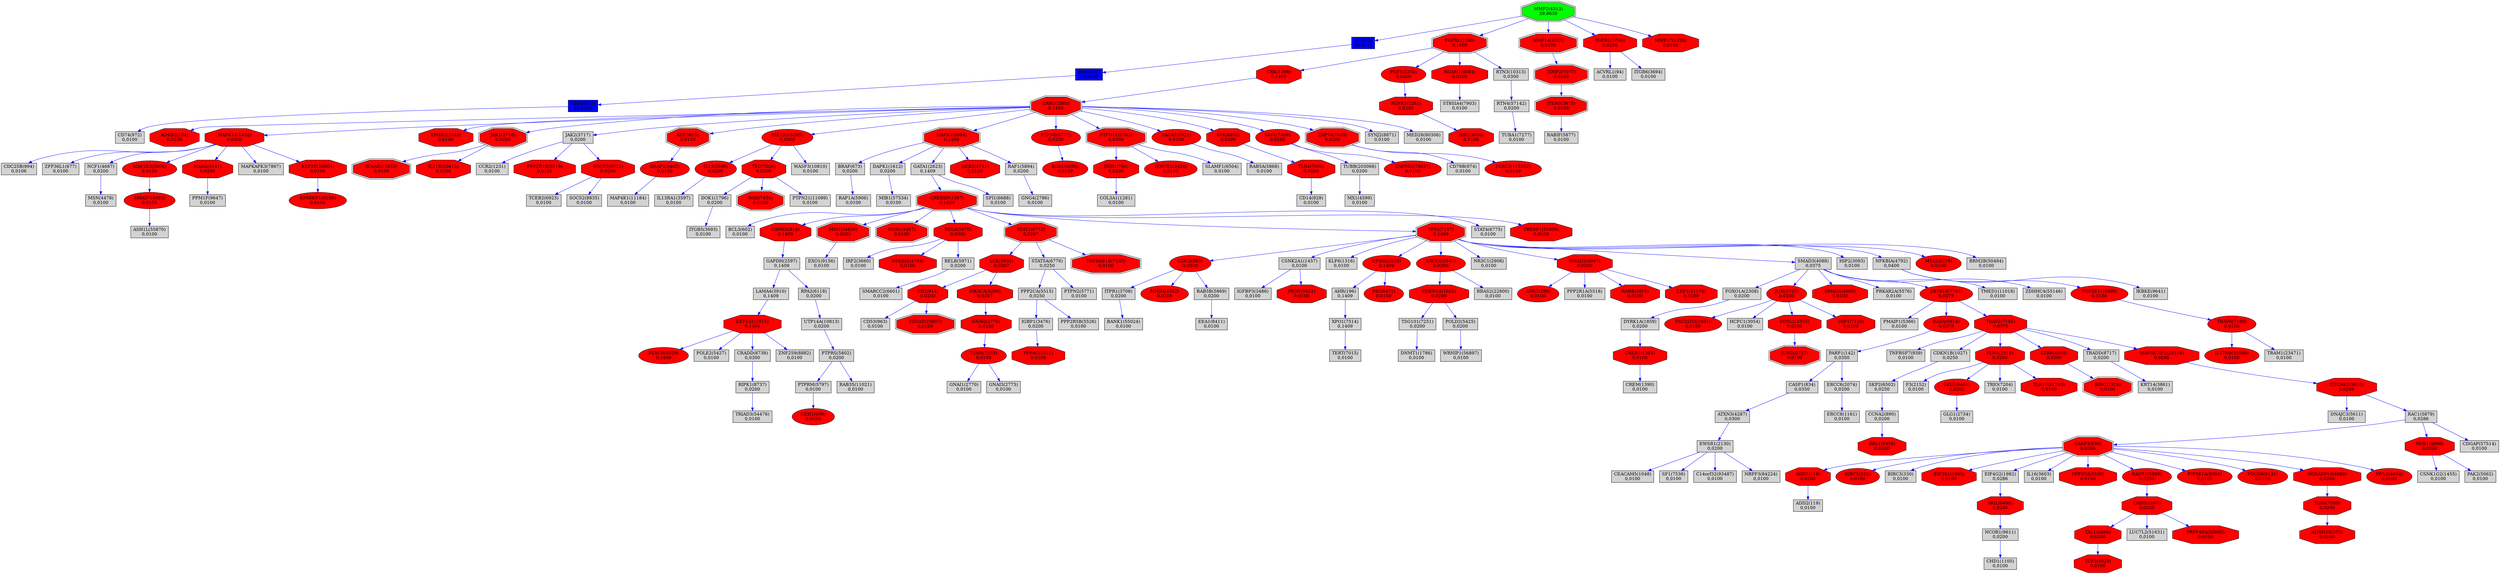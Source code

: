 digraph tmp_ans17 {
N_0 [shape = octagon, style = filled, fillcolor = red, label = "ADD1(118)\n0,0200"];
N_1 [shape = box, style = filled, fillcolor = lightgray, label = "ADD2(119)\n0,0100"];
N_2 [shape = box, style = filled, fillcolor = lightgray, label = "PARP1(142)\n0,0350"];
N_3 [shape = octagon, style = filled, fillcolor = red, label = "ADRB2(154)\n0,0100"];
N_4 [shape = box, style = filled, fillcolor = lightgray, label = "AHR(196)\n0,1409"];
N_5 [shape = box, style = filled, fillcolor = blue, label = "A2M(2)\n29,8539"];
N_6 [shape = box, style = filled, fillcolor = lightgray, label = "ACVRL1(94)\n0,0100"];
N_7 [shape = ellipse, style = filled, fillcolor = red, label = "BIRC5(332)\n0,0100"];
N_8 [shape = octagon, style = filled, fillcolor = red, label = "ADAM10(102)\n0,0100"];
N_9 [shape = box, style = filled, fillcolor = blue, label = "B2M(567)\n29,8439"];
N_10 [shape = box, style = filled, fillcolor = lightgray, label = "BRAF(673)\n0,0200"];
N_11 [shape = octagon, style = filled, fillcolor = red, label = "DDR1(780)\n0,0200"];
N_12 [shape = box, style = filled, fillcolor = lightgray, label = "CASP1(834)\n0,0350"];
N_13 [shape = doubleoctagon, style = filled, fillcolor = red, label = "CASP3(836)\n0,0286"];
N_14 [shape = box, style = filled, fillcolor = lightgray, label = "BIRC3(330)\n0,0100"];
N_15 [shape = doubleoctagon, style = filled, fillcolor = red, label = "BIRC2(329)\n0,0100"];
N_16 [shape = octagon, style = filled, fillcolor = red, label = "CD2(914)\n0,0200"];
N_17 [shape = box, style = filled, fillcolor = lightgray, label = "TNFRSF7(939)\n0,0100"];
N_18 [shape = box, style = filled, fillcolor = lightgray, label = "CD74(972)\n0,0100"];
N_19 [shape = box, style = filled, fillcolor = blue, label = "CD1D(912)\n29,8339"];
N_20 [shape = box, style = filled, fillcolor = lightgray, label = "CCNA2(890)\n0,0200"];
N_21 [shape = ellipse, style = filled, fillcolor = red, label = "CDC2(983)\n0,0300"];
N_22 [shape = ellipse, style = filled, fillcolor = red, label = "CDH1(999)\n0,0100"];
N_23 [shape = octagon, style = filled, fillcolor = red, label = "CDKN1A(1026)\n0,0200"];
N_24 [shape = octagon, style = filled, fillcolor = red, label = "CHD3(1107)\n0,0200"];
N_25 [shape = box, style = filled, fillcolor = lightgray, label = "CDC25B(994)\n0,0106"];
N_26 [shape = box, style = filled, fillcolor = lightgray, label = "CDKN1B(1027)\n0,0250"];
N_27 [shape = box, style = filled, fillcolor = lightgray, label = "CCR2(1231)\n0,0100"];
N_28 [shape = box, style = filled, fillcolor = lightgray, label = "BCL3(602)\n0,0100"];
N_29 [shape = octagon, style = filled, fillcolor = red, label = "CREB1(1385)\n0,0100"];
N_30 [shape = doubleoctagon, style = filled, fillcolor = red, label = "CREBBP(1387)\n0,1409"];
N_31 [shape = octagon, style = filled, fillcolor = red, label = "CAMK4(814)\n0,1409"];
N_32 [shape = box, style = filled, fillcolor = lightgray, label = "CREM(1390)\n0,0100"];
N_33 [shape = octagon, style = filled, fillcolor = red, label = "CRK(1398)\n0,1409"];
N_34 [shape = box, style = filled, fillcolor = lightgray, label = "ZFP36L1(677)\n0,0100"];
N_35 [shape = box, style = filled, fillcolor = lightgray, label = "CSNK2A1(1457)\n0,0100"];
N_36 [shape = octagon, style = filled, fillcolor = red, label = "MAPK14(1432)\n0,0300"];
N_37 [shape = box, style = filled, fillcolor = lightgray, label = "CD14(929)\n0,0100"];
N_38 [shape = box, style = filled, fillcolor = lightgray, label = "DAPK1(1612)\n0,0200"];
N_39 [shape = box, style = filled, fillcolor = lightgray, label = "ERCC8(1161)\n0,0100"];
N_40 [shape = box, style = filled, fillcolor = lightgray, label = "DNMT1(1786)\n0,0100"];
N_41 [shape = ellipse, style = filled, fillcolor = red, label = "TSC22D3(1831)\n0,0100"];
N_42 [shape = octagon, style = filled, fillcolor = red, label = "EEF1A1(1915)\n0,1409"];
N_43 [shape = box, style = filled, fillcolor = lightgray, label = "KLF6(1316)\n0,0100"];
N_44 [shape = octagon, style = filled, fillcolor = red, label = "EIF2S1(1965)\n0,0100"];
N_45 [shape = box, style = filled, fillcolor = lightgray, label = "EIF4G2(1982)\n0,0286"];
N_46 [shape = ellipse, style = filled, fillcolor = red, label = "EP300(2033)\n0,1409"];
N_47 [shape = octagon, style = filled, fillcolor = red, label = "EPHB2(2048)\n0,0100"];
N_48 [shape = box, style = filled, fillcolor = lightgray, label = "CEACAM5(1048)\n0,0100"];
N_49 [shape = box, style = filled, fillcolor = lightgray, label = "EWSR1(2130)\n0,0200"];
N_50 [shape = box, style = filled, fillcolor = lightgray, label = "F3(2152)\n0,0100"];
N_51 [shape = box, style = filled, fillcolor = lightgray, label = "DOK1(1796)\n0,0200"];
N_52 [shape = box, style = filled, fillcolor = lightgray, label = "COL3A1(1281)\n0,0100"];
N_53 [shape = doubleoctagon, style = filled, fillcolor = red, label = "FGFR1(2260)\n0,1409"];
N_54 [shape = ellipse, style = filled, fillcolor = red, label = "FGF5(2250)\n0,0300"];
N_55 [shape = octagon, style = filled, fillcolor = red, label = "FGFR3(2261)\n0,0200"];
N_56 [shape = box, style = filled, fillcolor = lightgray, label = "DYRK1A(1859)\n0,0200"];
N_57 [shape = octagon, style = filled, fillcolor = red, label = "FLNA(2316)\n0,0200"];
N_58 [shape = box, style = filled, fillcolor = lightgray, label = "CD79B(974)\n0,0100"];
N_59 [shape = box, style = filled, fillcolor = lightgray, label = "FOXO1A(2308)\n0,0200"];
N_60 [shape = box, style = filled, fillcolor = lightgray, label = "GAPDH(2597)\n0,1409"];
N_61 [shape = ellipse, style = filled, fillcolor = red, label = "XRCC6(2547)\n0,0200"];
N_62 [shape = box, style = filled, fillcolor = lightgray, label = "CD53(963)\n0,0100"];
N_63 [shape = box, style = filled, fillcolor = lightgray, label = "GNAI1(2770)\n0,0100"];
N_64 [shape = box, style = filled, fillcolor = lightgray, label = "GNAI3(2773)\n0,0100"];
N_65 [shape = octagon, style = filled, fillcolor = red, label = "GNAQ(2776)\n0,0150"];
N_66 [shape = doubleoctagon, style = filled, fillcolor = red, label = "GRB2(2885)\n0,1409"];
N_67 [shape = box, style = filled, fillcolor = lightgray, label = "NR3C1(2908)\n0,0100"];
N_68 [shape = box, style = filled, fillcolor = lightgray, label = "ERCC6(2074)\n0,0200"];
N_69 [shape = octagon, style = filled, fillcolor = red, label = "HBZ(3050)\n0,0100"];
N_70 [shape = box, style = filled, fillcolor = lightgray, label = "HCFC1(3054)\n0,0100"];
N_71 [shape = box, style = filled, fillcolor = lightgray, label = "CHD1(1105)\n0,0100"];
N_72 [shape = doubleoctagon, style = filled, fillcolor = red, label = "IFNAR2(3455)\n0,0100"];
N_73 [shape = ellipse, style = filled, fillcolor = red, label = "IFNGR1(3459)\n0,0100"];
N_74 [shape = ellipse, style = filled, fillcolor = red, label = "IL13(3596)\n0,0200"];
N_75 [shape = box, style = filled, fillcolor = lightgray, label = "IL16(3603)\n0,0100"];
N_76 [shape = doubleoctagon, style = filled, fillcolor = red, label = "ITGA3(3675)\n0,0100"];
N_77 [shape = box, style = filled, fillcolor = lightgray, label = "ITGB5(3693)\n0,0100"];
N_78 [shape = box, style = filled, fillcolor = lightgray, label = "ITPR1(3708)\n0,0200"];
N_79 [shape = doubleoctagon, style = filled, fillcolor = red, label = "JAK1(3716)\n0,0200"];
N_80 [shape = box, style = filled, fillcolor = lightgray, label = "JAK2(3717)\n0,0200"];
N_81 [shape = ellipse, style = filled, fillcolor = red, label = "JUN(3725)\n0,0200"];
N_82 [shape = octagon, style = filled, fillcolor = red, label = "FOSL2(2355)\n0,0200"];
N_83 [shape = ellipse, style = filled, fillcolor = red, label = "ANK3(288)\n0,0100"];
N_84 [shape = doubleoctagon, style = filled, fillcolor = red, label = "KIT(3815)\n0,0150"];
N_85 [shape = box, style = filled, fillcolor = lightgray, label = "IGFBP3(3486)\n0,0100"];
N_86 [shape = octagon, style = filled, fillcolor = red, label = "LCK(3932)\n0,0267"];
N_87 [shape = box, style = filled, fillcolor = lightgray, label = "GATA1(2623)\n0,1409"];
N_88 [shape = octagon, style = filled, fillcolor = red, label = "LTBR(4055)\n0,0200"];
N_89 [shape = octagon, style = filled, fillcolor = red, label = "SMAD2(4087)\n0,0200"];
N_90 [shape = doubleoctagon, style = filled, fillcolor = red, label = "JUND(3727)\n0,0100"];
N_91 [shape = box, style = filled, fillcolor = lightgray, label = "SMAD3(4088)\n0,0375"];
N_92 [shape = octagon, style = filled, fillcolor = red, label = "SMAD4(4089)\n0,0100"];
N_93 [shape = ellipse, style = filled, fillcolor = red, label = "SMAD7(4092)\n0,0150"];
N_94 [shape = box, style = filled, fillcolor = lightgray, label = "IGBP1(3476)\n0,0200"];
N_95 [shape = doubleoctagon, style = filled, fillcolor = green, label = "MMP2(4313)\n29,8639"];
N_96 [shape = doubleoctagon, style = filled, fillcolor = red, label = "MSH2(4436)\n0,0200"];
N_97 [shape = box, style = filled, fillcolor = lightgray, label = "MSN(4478)\n0,0100"];
N_98 [shape = doubleoctagon, style = filled, fillcolor = red, label = "MSX1(4487)\n0,0100"];
N_99 [shape = box, style = filled, fillcolor = lightgray, label = "MX1(4599)\n0,0100"];
N_100 [shape = octagon, style = filled, fillcolor = red, label = "NCAM1(4684)\n0,0200"];
N_101 [shape = box, style = filled, fillcolor = lightgray, label = "NCF1(4687)\n0,0200"];
N_102 [shape = box, style = filled, fillcolor = lightgray, label = "CSNK1G2(1455)\n0,0100"];
N_103 [shape = box, style = filled, fillcolor = lightgray, label = "HIP2(3093)\n0,0100"];
N_104 [shape = octagon, style = filled, fillcolor = red, label = "NCK1(4690)\n0,0200"];
N_105 [shape = octagon, style = filled, fillcolor = red, label = "NEK2(4751)\n0,0100"];
N_106 [shape = box, style = filled, fillcolor = lightgray, label = "IRF2(3660)\n0,0100"];
N_107 [shape = box, style = filled, fillcolor = lightgray, label = "GLG1(2734)\n0,0100"];
N_108 [shape = box, style = filled, fillcolor = lightgray, label = "NFKBIA(4792)\n0,0400"];
N_109 [shape = box, style = filled, fillcolor = lightgray, label = "PAK2(5062)\n0,0100"];
N_110 [shape = ellipse, style = filled, fillcolor = red, label = "PIK3R1(5295)\n0,0300"];
N_111 [shape = octagon, style = filled, fillcolor = red, label = "PIK3CA(5290)\n0,0267"];
N_112 [shape = box, style = filled, fillcolor = lightgray, label = "KRT14(3861)\n0,0100"];
N_113 [shape = box, style = filled, fillcolor = lightgray, label = "PMAIP1(5366)\n0,0100"];
N_114 [shape = box, style = filled, fillcolor = lightgray, label = "PPP2CA(5515)\n0,0250"];
N_115 [shape = octagon, style = filled, fillcolor = red, label = "PPP2R1B(5519)\n0,0100"];
N_116 [shape = box, style = filled, fillcolor = lightgray, label = "PPP2R1A(5518)\n0,0100"];
N_117 [shape = octagon, style = filled, fillcolor = red, label = "PPP3CA(5530)\n0,0100"];
N_118 [shape = octagon, style = filled, fillcolor = red, label = "NFKBIE(4794)\n0,0100"];
N_119 [shape = box, style = filled, fillcolor = lightgray, label = "PRKAR2A(5576)\n0,0100"];
N_120 [shape = doubleoctagon, style = filled, fillcolor = red, label = "MAPK1(5594)\n0,1409"];
N_121 [shape = octagon, style = filled, fillcolor = red, label = "EIF2AK2(5610)\n0,0286"];
N_122 [shape = box, style = filled, fillcolor = lightgray, label = "DNAJC3(5611)\n0,0100"];
N_123 [shape = octagon, style = filled, fillcolor = red, label = "PRNP(5621)\n0,0100"];
N_124 [shape = box, style = filled, fillcolor = lightgray, label = "ATXN3(4287)\n0,0300"];
N_125 [shape = box, style = filled, fillcolor = lightgray, label = "LAMA4(3910)\n0,1409"];
N_126 [shape = ellipse, style = filled, fillcolor = red, label = "PTPN6(5777)\n0,0200"];
N_127 [shape = box, style = filled, fillcolor = lightgray, label = "PTPRM(5797)\n0,0100"];
N_128 [shape = doubleoctagon, style = filled, fillcolor = red, label = "PTPN11(5781)\n0,0300"];
N_129 [shape = box, style = filled, fillcolor = lightgray, label = "RAB5A(5868)\n0,0100"];
N_130 [shape = box, style = filled, fillcolor = lightgray, label = "RAC1(5879)\n0,0286"];
N_131 [shape = ellipse, style = filled, fillcolor = red, label = "RAD51(5888)\n0,0200"];
N_132 [shape = box, style = filled, fillcolor = lightgray, label = "RAF1(5894)\n0,0200"];
N_133 [shape = box, style = filled, fillcolor = lightgray, label = "GNG4(2786)\n0,0100"];
N_134 [shape = box, style = filled, fillcolor = lightgray, label = "RAP1A(5906)\n0,0100"];
N_135 [shape = ellipse, style = filled, fillcolor = red, label = "RASA1(5921)\n0,0100"];
N_136 [shape = ellipse, style = filled, fillcolor = red, label = "MNDA(4332)\n0,0100"];
N_137 [shape = ellipse, style = filled, fillcolor = red, label = "RARA(5914)\n0,0375"];
N_138 [shape = octagon, style = filled, fillcolor = red, label = "RBL1(5933)\n0,0100"];
N_139 [shape = octagon, style = filled, fillcolor = red, label = "PPP4C(5531)\n0,0100"];
N_140 [shape = octagon, style = filled, fillcolor = red, label = "RELA(5970)\n0,0300"];
N_141 [shape = box, style = filled, fillcolor = lightgray, label = "RELB(5971)\n0,0200"];
N_142 [shape = box, style = filled, fillcolor = lightgray, label = "RPA2(6118)\n0,0200"];
N_143 [shape = octagon, style = filled, fillcolor = red, label = "RARB(5915)\n0,0100"];
N_144 [shape = ellipse, style = filled, fillcolor = red, label = "MAP2K3(5606)\n0,0150"];
N_145 [shape = doubleoctagon, style = filled, fillcolor = red, label = "MMP14(4323)\n0,0100"];
N_146 [shape = ellipse, style = filled, fillcolor = red, label = "SELE(6401)\n0,0200"];
N_147 [shape = box, style = filled, fillcolor = lightgray, label = "PTPN2(5771)\n0,0100"];
N_148 [shape = octagon, style = filled, fillcolor = red, label = "SKIL(6498)\n0,0286"];
N_149 [shape = box, style = filled, fillcolor = lightgray, label = "SLAMF1(6504)\n0,0100"];
N_150 [shape = box, style = filled, fillcolor = lightgray, label = "SPI1(6688)\n0,0100"];
N_151 [shape = doubleoctagon, style = filled, fillcolor = red, label = "STAT1(6772)\n0,0267"];
N_152 [shape = box, style = filled, fillcolor = lightgray, label = "STAT5A(6776)\n0,0250"];
N_153 [shape = ellipse, style = filled, fillcolor = red, label = "RPS6KB1(6198)\n0,0100"];
N_154 [shape = ellipse, style = filled, fillcolor = red, label = "PLAUR(5329)\n0,1409"];
N_155 [shape = octagon, style = filled, fillcolor = red, label = "SYK(6850)\n0,0300"];
N_156 [shape = box, style = filled, fillcolor = lightgray, label = "TCEB2(6923)\n0,0100"];
N_157 [shape = octagon, style = filled, fillcolor = red, label = "TCF3(6929)\n0,0100"];
N_158 [shape = octagon, style = filled, fillcolor = red, label = "TAL1(6886)\n0,0200"];
N_159 [shape = box, style = filled, fillcolor = lightgray, label = "SKP2(6502)\n0,0250"];
N_160 [shape = octagon, style = filled, fillcolor = red, label = "TEC(7006)\n0,0200"];
N_161 [shape = box, style = filled, fillcolor = lightgray, label = "TERT(7015)\n0,0100"];
N_162 [shape = box, style = filled, fillcolor = lightgray, label = "RAB5B(5869)\n0,0200"];
N_163 [shape = octagon, style = filled, fillcolor = red, label = "TGFA(7039)\n0,0200"];
N_164 [shape = box, style = filled, fillcolor = lightgray, label = "ITGB6(3694)\n0,0100"];
N_165 [shape = octagon, style = filled, fillcolor = red, label = "TGFB1(7040)\n0,0200"];
N_166 [shape = box, style = filled, fillcolor = lightgray, label = "POLE2(5427)\n0,0100"];
N_167 [shape = octagon, style = filled, fillcolor = red, label = "TLR4(7099)\n0,0200"];
N_168 [shape = octagon, style = filled, fillcolor = red, label = "TOP1(7150)\n0,0100"];
N_169 [shape = doubleoctagon, style = filled, fillcolor = red, label = "TP53(7157)\n0,1409"];
N_170 [shape = doubleoctagon, style = filled, fillcolor = red, label = "TNFRSF1B(7133)\n0,0100"];
N_171 [shape = octagon, style = filled, fillcolor = red, label = "TRAF2(7186)\n0,0375"];
N_172 [shape = ellipse, style = filled, fillcolor = red, label = "TRAF6(7189)\n0,0150"];
N_173 [shape = ellipse, style = filled, fillcolor = red, label = "TSHR(7253)\n0,0150"];
N_174 [shape = box, style = filled, fillcolor = lightgray, label = "TSG101(7251)\n0,0200"];
N_175 [shape = box, style = filled, fillcolor = lightgray, label = "TUBA1(7277)\n0,0100"];
N_176 [shape = doubleoctagon, style = filled, fillcolor = red, label = "WAS(7454)\n0,0100"];
N_177 [shape = box, style = filled, fillcolor = lightgray, label = "POLD2(5425)\n0,0200"];
N_178 [shape = box, style = filled, fillcolor = lightgray, label = "XPO1(7514)\n0,1409"];
N_179 [shape = ellipse, style = filled, fillcolor = red, label = "VAV1(7409)\n0,0200"];
N_180 [shape = doubleoctagon, style = filled, fillcolor = red, label = "ZAP70(7535)\n0,0200"];
N_181 [shape = ellipse, style = filled, fillcolor = red, label = "ZBTB16(7704)\n0,0375"];
N_182 [shape = box, style = filled, fillcolor = lightgray, label = "ST8SIA4(7903)\n0,0100"];
N_183 [shape = octagon, style = filled, fillcolor = red, label = "MARS(4141)\n0,0200"];
N_184 [shape = box, style = filled, fillcolor = lightgray, label = "SF1(7536)\n0,0100"];
N_185 [shape = box, style = filled, fillcolor = lightgray, label = "EEA1(8411)\n0,0100"];
N_186 [shape = box, style = filled, fillcolor = lightgray, label = "PTPRS(5802)\n0,0200"];
N_187 [shape = ellipse, style = filled, fillcolor = red, label = "TNFSF11(8600)\n0,0150"];
N_188 [shape = ellipse, style = filled, fillcolor = red, label = "PIP5K1A(8394)\n0,0100"];
N_189 [shape = box, style = filled, fillcolor = lightgray, label = "TRADD(8717)\n0,0200"];
N_190 [shape = box, style = filled, fillcolor = lightgray, label = "RIPK1(8737)\n0,0200"];
N_191 [shape = box, style = filled, fillcolor = lightgray, label = "SYNJ2(8871)\n0,0100"];
N_192 [shape = box, style = filled, fillcolor = lightgray, label = "SOCS2(8835)\n0,0100"];
N_193 [shape = box, style = filled, fillcolor = lightgray, label = "SMARCC2(6601)\n0,0100"];
N_194 [shape = box, style = filled, fillcolor = lightgray, label = "STAT4(6775)\n0,0100"];
N_195 [shape = box, style = filled, fillcolor = lightgray, label = "NCOR1(9611)\n0,0200"];
N_196 [shape = box, style = filled, fillcolor = lightgray, label = "PPM1F(9647)\n0,0100"];
N_197 [shape = ellipse, style = filled, fillcolor = red, label = "GRAP2(9402)\n0,0150"];
N_198 [shape = ellipse, style = filled, fillcolor = red, label = "PDCD8(9131)\n0,0100"];
N_199 [shape = box, style = filled, fillcolor = lightgray, label = "IKBKE(9641)\n0,0100"];
N_200 [shape = box, style = filled, fillcolor = lightgray, label = "RTN3(10313)\n0,0300"];
N_201 [shape = ellipse, style = filled, fillcolor = red, label = "ROS1(6098)\n0,0100"];
N_202 [shape = box, style = filled, fillcolor = lightgray, label = "RABIF(5877)\n0,0100"];
N_203 [shape = box, style = filled, fillcolor = lightgray, label = "UTP14A(10813)\n0,0200"];
N_204 [shape = box, style = filled, fillcolor = lightgray, label = "CRADD(8738)\n0,0300"];
N_205 [shape = box, style = filled, fillcolor = lightgray, label = "MAP4K1(11184)\n0,0100"];
N_206 [shape = ellipse, style = filled, fillcolor = red, label = "MTA2(9219)\n0,0100"];
N_207 [shape = doubleoctagon, style = filled, fillcolor = red, label = "CD2AP(23607)\n0,0100"];
N_208 [shape = box, style = filled, fillcolor = lightgray, label = "MAPKAPK3(7867)\n0,0100"];
N_209 [shape = octagon, style = filled, fillcolor = red, label = "LEF1(51176)\n0,0100"];
N_210 [shape = box, style = filled, fillcolor = lightgray, label = "LUC7L2(51631)\n0,0100"];
N_211 [shape = box, style = filled, fillcolor = lightgray, label = "TRIAD3(54476)\n0,0100"];
N_212 [shape = box, style = filled, fillcolor = lightgray, label = "RRAS2(22800)\n0,0100"];
N_213 [shape = octagon, style = filled, fillcolor = red, label = "PRPF40A(55660)\n0,0100"];
N_214 [shape = box, style = filled, fillcolor = lightgray, label = "ZNF259(8882)\n0,0100"];
N_215 [shape = box, style = filled, fillcolor = lightgray, label = "WRNIP1(56897)\n0,0100"];
N_216 [shape = octagon, style = filled, fillcolor = red, label = "IL21R(50615)\n0,0100"];
N_217 [shape = octagon, style = filled, fillcolor = red, label = "GORASP1(64689)\n0,0286"];
N_218 [shape = ellipse, style = filled, fillcolor = red, label = "IL17RB(55540)\n0,0100"];
N_219 [shape = box, style = filled, fillcolor = lightgray, label = "RTN4(57142)\n0,0200"];
N_220 [shape = box, style = filled, fillcolor = lightgray, label = "RAB35(11021)\n0,0100"];
N_221 [shape = box, style = filled, fillcolor = lightgray, label = "MED28(80306)\n0,0100"];
N_222 [shape = box, style = filled, fillcolor = lightgray, label = "C14orf32(93487)\n0,0100"];
N_223 [shape = box, style = filled, fillcolor = lightgray, label = "TRAM1(23471)\n0,0100"];
N_224 [shape = box, style = filled, fillcolor = lightgray, label = "NBPF3(84224)\n0,0100"];
N_225 [shape = box, style = filled, fillcolor = lightgray, label = "WASF3(10810)\n0,0100"];
N_226 [shape = box, style = filled, fillcolor = lightgray, label = "TUBB(203068)\n0,0200"];
N_227 [shape = octagon, style = filled, fillcolor = red, label = "MAP3K7IP2(23118)\n0,0286"];
N_228 [shape = box, style = filled, fillcolor = lightgray, label = "TRIO(7204)\n0,0100"];
N_229 [shape = box, style = filled, fillcolor = lightgray, label = "PTPN21(11099)\n0,0100"];
N_230 [shape = ellipse, style = filled, fillcolor = red, label = "MYL3(4634)\n0,0100"];
N_231 [shape = octagon, style = filled, fillcolor = red, label = "TLR10(81793)\n0,0100"];
N_232 [shape = ellipse, style = filled, fillcolor = red, label = "ZNF655(79027)\n0,0100"];
N_233 [shape = octagon, style = filled, fillcolor = red, label = "TRERF1(55809)\n0,0100"];
N_234 [shape = octagon, style = filled, fillcolor = red, label = "SOCS3(9021)\n0,0200"];
N_235 [shape = octagon, style = filled, fillcolor = red, label = "EEF2K(29904)\n0,0100"];
N_236 [shape = box, style = filled, fillcolor = lightgray, label = "CDGAP(57514)\n0,0100"];
N_237 [shape = box, style = filled, fillcolor = lightgray, label = "MIB1(57534)\n0,0100"];
N_238 [shape = box, style = filled, fillcolor = lightgray, label = "IL13RA1(3597)\n0,0100"];
N_239 [shape = ellipse, style = filled, fillcolor = red, label = "P8(26471)\n0,0100"];
N_240 [shape = doubleoctagon, style = filled, fillcolor = red, label = "TIMP2(7077)\n0,0100"];
N_241 [shape = box, style = filled, fillcolor = lightgray, label = "BANK1(55024)\n0,0100"];
N_242 [shape = octagon, style = filled, fillcolor = red, label = "MMP17(4326)\n0,0100"];
N_243 [shape = box, style = filled, fillcolor = lightgray, label = "TMED1(11018)\n0,0100"];
N_244 [shape = box, style = filled, fillcolor = lightgray, label = "ZDHHC4(55146)\n0,0100"];
N_245 [shape = box, style = filled, fillcolor = lightgray, label = "ASH1L(55870)\n0,0100"];
N_246 [shape = box, style = filled, fillcolor = lightgray, label = "EXO1(9156)\n0,0100"];
N_247 [shape = box, style = filled, fillcolor = lightgray, label = "PPP2R5B(5526)\n0,0100"];
N_248 [shape = box, style = filled, fillcolor = lightgray, label = "RRM2B(50484)\n0,0100"];
N_249 [shape = ellipse, style = filled, fillcolor = red, label = "FCRL3(115352)\n0,0100"];
N_0 -> N_1 [ color = blue ];
N_5 -> N_9 [ color = blue ];
N_2 -> N_12 [ color = blue ];
N_13 -> N_0 [ color = blue ];
N_13 -> N_7 [ color = blue ];
N_13 -> N_14 [ color = blue ];
N_9 -> N_19 [ color = blue ];
N_19 -> N_18 [ color = blue ];
N_30 -> N_28 [ color = blue ];
N_30 -> N_31 [ color = blue ];
N_29 -> N_32 [ color = blue ];
N_36 -> N_25 [ color = blue ];
N_36 -> N_34 [ color = blue ];
N_13 -> N_44 [ color = blue ];
N_13 -> N_45 [ color = blue ];
N_46 -> N_4 [ color = blue ];
N_49 -> N_48 [ color = blue ];
N_11 -> N_52 [ color = blue ];
N_53 -> N_33 [ color = blue ];
N_53 -> N_54 [ color = blue ];
N_54 -> N_55 [ color = blue ];
N_56 -> N_29 [ color = blue ];
N_57 -> N_50 [ color = blue ];
N_59 -> N_56 [ color = blue ];
N_31 -> N_60 [ color = blue ];
N_61 -> N_23 [ color = blue ];
N_16 -> N_62 [ color = blue ];
N_66 -> N_3 [ color = blue ];
N_33 -> N_66 [ color = blue ];
N_66 -> N_36 [ color = blue ];
N_66 -> N_47 [ color = blue ];
N_2 -> N_68 [ color = blue ];
N_68 -> N_39 [ color = blue ];
N_55 -> N_69 [ color = blue ];
N_13 -> N_75 [ color = blue ];
N_51 -> N_77 [ color = blue ];
N_21 -> N_78 [ color = blue ];
N_66 -> N_79 [ color = blue ];
N_79 -> N_72 [ color = blue ];
N_80 -> N_27 [ color = blue ];
N_66 -> N_80 [ color = blue ];
N_81 -> N_41 [ color = blue ];
N_81 -> N_70 [ color = blue ];
N_81 -> N_82 [ color = blue ];
N_66 -> N_84 [ color = blue ];
N_35 -> N_85 [ color = blue ];
N_86 -> N_16 [ color = blue ];
N_87 -> N_30 [ color = blue ];
N_88 -> N_15 [ color = blue ];
N_89 -> N_83 [ color = blue ];
N_82 -> N_90 [ color = blue ];
N_91 -> N_59 [ color = blue ];
N_91 -> N_81 [ color = blue ];
N_91 -> N_92 [ color = blue ];
N_95 -> N_5 [ color = blue ];
N_95 -> N_53 [ color = blue ];
N_30 -> N_96 [ color = blue ];
N_30 -> N_98 [ color = blue ];
N_53 -> N_100 [ color = blue ];
N_36 -> N_101 [ color = blue ];
N_101 -> N_97 [ color = blue ];
N_104 -> N_102 [ color = blue ];
N_104 -> N_109 [ color = blue ];
N_66 -> N_110 [ color = blue ];
N_110 -> N_74 [ color = blue ];
N_111 -> N_65 [ color = blue ];
N_86 -> N_111 [ color = blue ];
N_114 -> N_94 [ color = blue ];
N_80 -> N_115 [ color = blue ];
N_89 -> N_116 [ color = blue ];
N_13 -> N_117 [ color = blue ];
N_91 -> N_119 [ color = blue ];
N_120 -> N_10 [ color = blue ];
N_120 -> N_38 [ color = blue ];
N_66 -> N_120 [ color = blue ];
N_120 -> N_87 [ color = blue ];
N_120 -> N_105 [ color = blue ];
N_121 -> N_122 [ color = blue ];
N_35 -> N_123 [ color = blue ];
N_12 -> N_124 [ color = blue ];
N_124 -> N_49 [ color = blue ];
N_125 -> N_42 [ color = blue ];
N_60 -> N_125 [ color = blue ];
N_66 -> N_126 [ color = blue ];
N_127 -> N_22 [ color = blue ];
N_128 -> N_11 [ color = blue ];
N_66 -> N_128 [ color = blue ];
N_128 -> N_73 [ color = blue ];
N_130 -> N_13 [ color = blue ];
N_130 -> N_104 [ color = blue ];
N_121 -> N_130 [ color = blue ];
N_13 -> N_131 [ color = blue ];
N_131 -> N_24 [ color = blue ];
N_120 -> N_132 [ color = blue ];
N_132 -> N_133 [ color = blue ];
N_10 -> N_134 [ color = blue ];
N_66 -> N_135 [ color = blue ];
N_135 -> N_129 [ color = blue ];
N_21 -> N_136 [ color = blue ];
N_137 -> N_2 [ color = blue ];
N_20 -> N_138 [ color = blue ];
N_94 -> N_139 [ color = blue ];
N_30 -> N_140 [ color = blue ];
N_140 -> N_106 [ color = blue ];
N_140 -> N_118 [ color = blue ];
N_140 -> N_141 [ color = blue ];
N_60 -> N_142 [ color = blue ];
N_89 -> N_143 [ color = blue ];
N_36 -> N_144 [ color = blue ];
N_144 -> N_93 [ color = blue ];
N_95 -> N_145 [ color = blue ];
N_57 -> N_146 [ color = blue ];
N_146 -> N_107 [ color = blue ];
N_45 -> N_148 [ color = blue ];
N_128 -> N_149 [ color = blue ];
N_87 -> N_150 [ color = blue ];
N_30 -> N_151 [ color = blue ];
N_151 -> N_86 [ color = blue ];
N_152 -> N_114 [ color = blue ];
N_152 -> N_147 [ color = blue ];
N_151 -> N_152 [ color = blue ];
N_42 -> N_154 [ color = blue ];
N_66 -> N_155 [ color = blue ];
N_24 -> N_158 [ color = blue ];
N_158 -> N_157 [ color = blue ];
N_159 -> N_20 [ color = blue ];
N_26 -> N_159 [ color = blue ];
N_160 -> N_51 [ color = blue ];
N_110 -> N_160 [ color = blue ];
N_21 -> N_162 [ color = blue ];
N_163 -> N_8 [ color = blue ];
N_165 -> N_6 [ color = blue ];
N_95 -> N_165 [ color = blue ];
N_165 -> N_164 [ color = blue ];
N_42 -> N_166 [ color = blue ];
N_167 -> N_37 [ color = blue ];
N_155 -> N_167 [ color = blue ];
N_81 -> N_168 [ color = blue ];
N_169 -> N_21 [ color = blue ];
N_30 -> N_169 [ color = blue ];
N_169 -> N_35 [ color = blue ];
N_169 -> N_43 [ color = blue ];
N_169 -> N_46 [ color = blue ];
N_169 -> N_61 [ color = blue ];
N_169 -> N_67 [ color = blue ];
N_169 -> N_89 [ color = blue ];
N_169 -> N_91 [ color = blue ];
N_169 -> N_103 [ color = blue ];
N_169 -> N_108 [ color = blue ];
N_151 -> N_170 [ color = blue ];
N_171 -> N_17 [ color = blue ];
N_171 -> N_26 [ color = blue ];
N_171 -> N_57 [ color = blue ];
N_171 -> N_88 [ color = blue ];
N_173 -> N_63 [ color = blue ];
N_173 -> N_64 [ color = blue ];
N_65 -> N_173 [ color = blue ];
N_23 -> N_174 [ color = blue ];
N_174 -> N_40 [ color = blue ];
N_160 -> N_176 [ color = blue ];
N_23 -> N_177 [ color = blue ];
N_4 -> N_178 [ color = blue ];
N_178 -> N_161 [ color = blue ];
N_66 -> N_179 [ color = blue ];
N_180 -> N_58 [ color = blue ];
N_66 -> N_180 [ color = blue ];
N_91 -> N_181 [ color = blue ];
N_181 -> N_113 [ color = blue ];
N_181 -> N_137 [ color = blue ];
N_181 -> N_171 [ color = blue ];
N_100 -> N_182 [ color = blue ];
N_36 -> N_183 [ color = blue ];
N_49 -> N_184 [ color = blue ];
N_162 -> N_185 [ color = blue ];
N_186 -> N_127 [ color = blue ];
N_108 -> N_187 [ color = blue ];
N_187 -> N_172 [ color = blue ];
N_13 -> N_188 [ color = blue ];
N_189 -> N_112 [ color = blue ];
N_171 -> N_189 [ color = blue ];
N_66 -> N_191 [ color = blue ];
N_141 -> N_193 [ color = blue ];
N_30 -> N_194 [ color = blue ];
N_195 -> N_71 [ color = blue ];
N_148 -> N_195 [ color = blue ];
N_183 -> N_196 [ color = blue ];
N_84 -> N_197 [ color = blue ];
N_13 -> N_198 [ color = blue ];
N_108 -> N_199 [ color = blue ];
N_53 -> N_200 [ color = blue ];
N_126 -> N_201 [ color = blue ];
N_76 -> N_202 [ color = blue ];
N_142 -> N_203 [ color = blue ];
N_203 -> N_186 [ color = blue ];
N_42 -> N_204 [ color = blue ];
N_204 -> N_190 [ color = blue ];
N_197 -> N_205 [ color = blue ];
N_169 -> N_206 [ color = blue ];
N_16 -> N_207 [ color = blue ];
N_36 -> N_208 [ color = blue ];
N_89 -> N_209 [ color = blue ];
N_24 -> N_210 [ color = blue ];
N_190 -> N_211 [ color = blue ];
N_61 -> N_212 [ color = blue ];
N_24 -> N_213 [ color = blue ];
N_42 -> N_214 [ color = blue ];
N_177 -> N_215 [ color = blue ];
N_79 -> N_216 [ color = blue ];
N_13 -> N_217 [ color = blue ];
N_217 -> N_163 [ color = blue ];
N_172 -> N_218 [ color = blue ];
N_219 -> N_175 [ color = blue ];
N_200 -> N_219 [ color = blue ];
N_186 -> N_220 [ color = blue ];
N_66 -> N_221 [ color = blue ];
N_49 -> N_222 [ color = blue ];
N_172 -> N_223 [ color = blue ];
N_49 -> N_224 [ color = blue ];
N_110 -> N_225 [ color = blue ];
N_226 -> N_99 [ color = blue ];
N_179 -> N_226 [ color = blue ];
N_227 -> N_121 [ color = blue ];
N_171 -> N_227 [ color = blue ];
N_57 -> N_228 [ color = blue ];
N_160 -> N_229 [ color = blue ];
N_13 -> N_230 [ color = blue ];
N_57 -> N_231 [ color = blue ];
N_179 -> N_232 [ color = blue ];
N_30 -> N_233 [ color = blue ];
N_80 -> N_234 [ color = blue ];
N_234 -> N_156 [ color = blue ];
N_234 -> N_192 [ color = blue ];
N_36 -> N_235 [ color = blue ];
N_235 -> N_153 [ color = blue ];
N_130 -> N_236 [ color = blue ];
N_38 -> N_237 [ color = blue ];
N_74 -> N_238 [ color = blue ];
N_46 -> N_239 [ color = blue ];
N_240 -> N_76 [ color = blue ];
N_145 -> N_240 [ color = blue ];
N_78 -> N_241 [ color = blue ];
N_95 -> N_242 [ color = blue ];
N_91 -> N_243 [ color = blue ];
N_91 -> N_244 [ color = blue ];
N_93 -> N_245 [ color = blue ];
N_96 -> N_246 [ color = blue ];
N_114 -> N_247 [ color = blue ];
N_169 -> N_248 [ color = blue ];
N_180 -> N_249 [ color = blue ];
}
